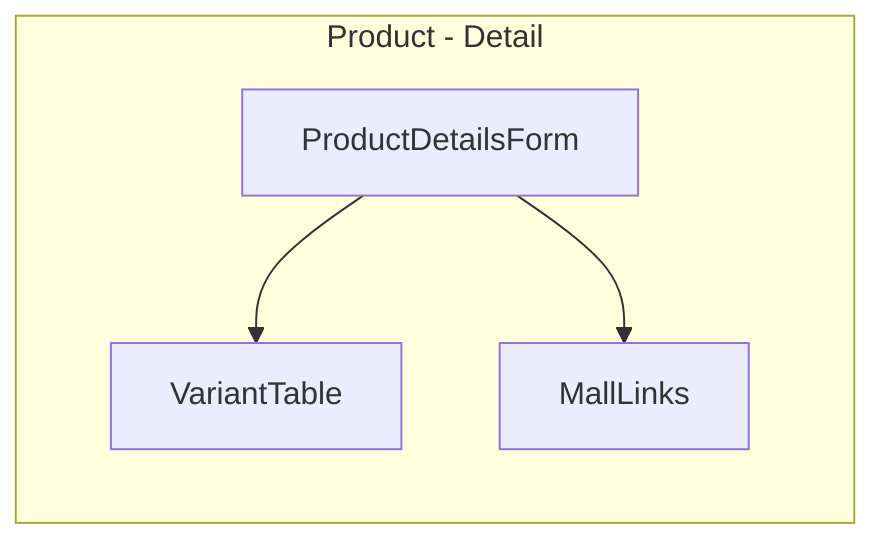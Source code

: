 flowchart LR
  subgraph Page[Product - Detail]
    PD[ProductDetailsForm]
    VT[VariantTable]
    ML[MallLinks]
  end
  PD --> VT
  PD --> ML